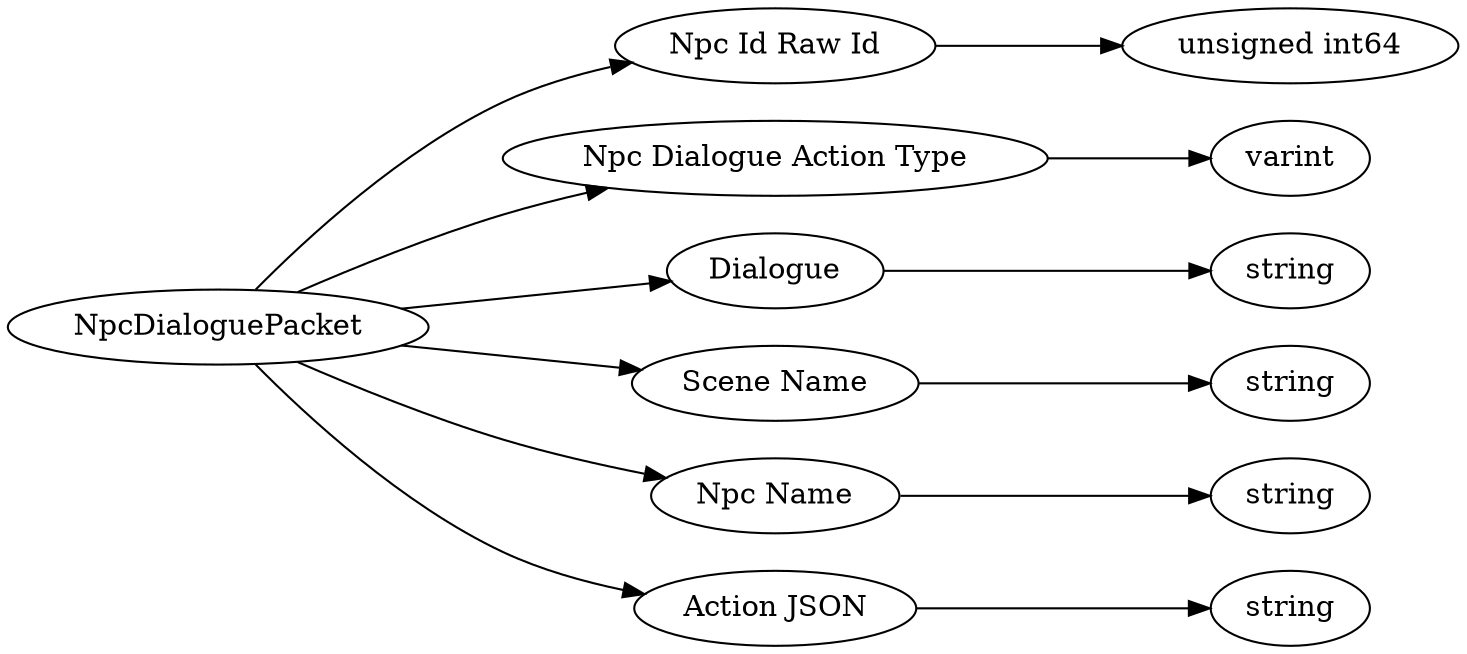 digraph "NpcDialoguePacket" {
rankdir = LR
0
0 -> 1
1 -> 2
0 -> 3
3 -> 4
0 -> 5
5 -> 6
0 -> 7
7 -> 8
0 -> 9
9 -> 10
0 -> 11
11 -> 12

0 [label="NpcDialoguePacket",comment="name: \"NpcDialoguePacket\", typeName: \"\", id: 0, branchId: 169, recurseId: -1, attributes: 0, notes: \"\""];
1 [label="Npc Id Raw Id",comment="name: \"Npc Id Raw Id\", typeName: \"\", id: 1, branchId: 0, recurseId: -1, attributes: 0, notes: \"The ActorUniqueID of the NPC being remote fired\""];
2 [label="unsigned int64",comment="name: \"unsigned int64\", typeName: \"\", id: 2, branchId: 0, recurseId: -1, attributes: 512, notes: \"\""];
3 [label="Npc Dialogue Action Type",comment="name: \"Npc Dialogue Action Type\", typeName: \"\", id: 3, branchId: 0, recurseId: -1, attributes: 0, notes: \"\""];
4 [label="varint",comment="name: \"varint\", typeName: \"\", id: 4, branchId: 0, recurseId: -1, attributes: 512, notes: \"\""];
5 [label="Dialogue",comment="name: \"Dialogue\", typeName: \"\", id: 5, branchId: 0, recurseId: -1, attributes: 0, notes: \"The text to be displayed to the client\""];
6 [label="string",comment="name: \"string\", typeName: \"\", id: 6, branchId: 0, recurseId: -1, attributes: 512, notes: \"\""];
7 [label="Scene Name",comment="name: \"Scene Name\", typeName: \"\", id: 7, branchId: 0, recurseId: -1, attributes: 0, notes: \"The scene the data has been pulled from for the client to reference\""];
8 [label="string",comment="name: \"string\", typeName: \"\", id: 8, branchId: 0, recurseId: -1, attributes: 512, notes: \"\""];
9 [label="Npc Name",comment="name: \"Npc Name\", typeName: \"\", id: 9, branchId: 0, recurseId: -1, attributes: 0, notes: \"The name of the NPC to be displayed to the client\""];
10 [label="string",comment="name: \"string\", typeName: \"\", id: 10, branchId: 0, recurseId: -1, attributes: 512, notes: \"\""];
11 [label="Action JSON",comment="name: \"Action JSON\", typeName: \"\", id: 11, branchId: 0, recurseId: -1, attributes: 0, notes: \"The JSON string of the buttons/actions the server can perform. The server is still authoritative on what actions can be performed\""];
12 [label="string",comment="name: \"string\", typeName: \"\", id: 12, branchId: 0, recurseId: -1, attributes: 512, notes: \"\""];
{ rank = max;2;4;6;8;10;12}

}
